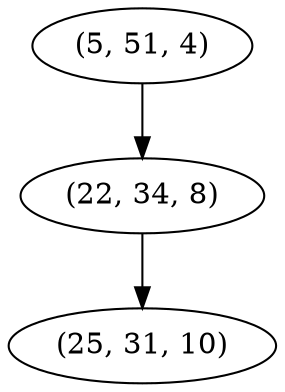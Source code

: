 digraph tree {
    "(5, 51, 4)";
    "(22, 34, 8)";
    "(25, 31, 10)";
    "(5, 51, 4)" -> "(22, 34, 8)";
    "(22, 34, 8)" -> "(25, 31, 10)";
}
